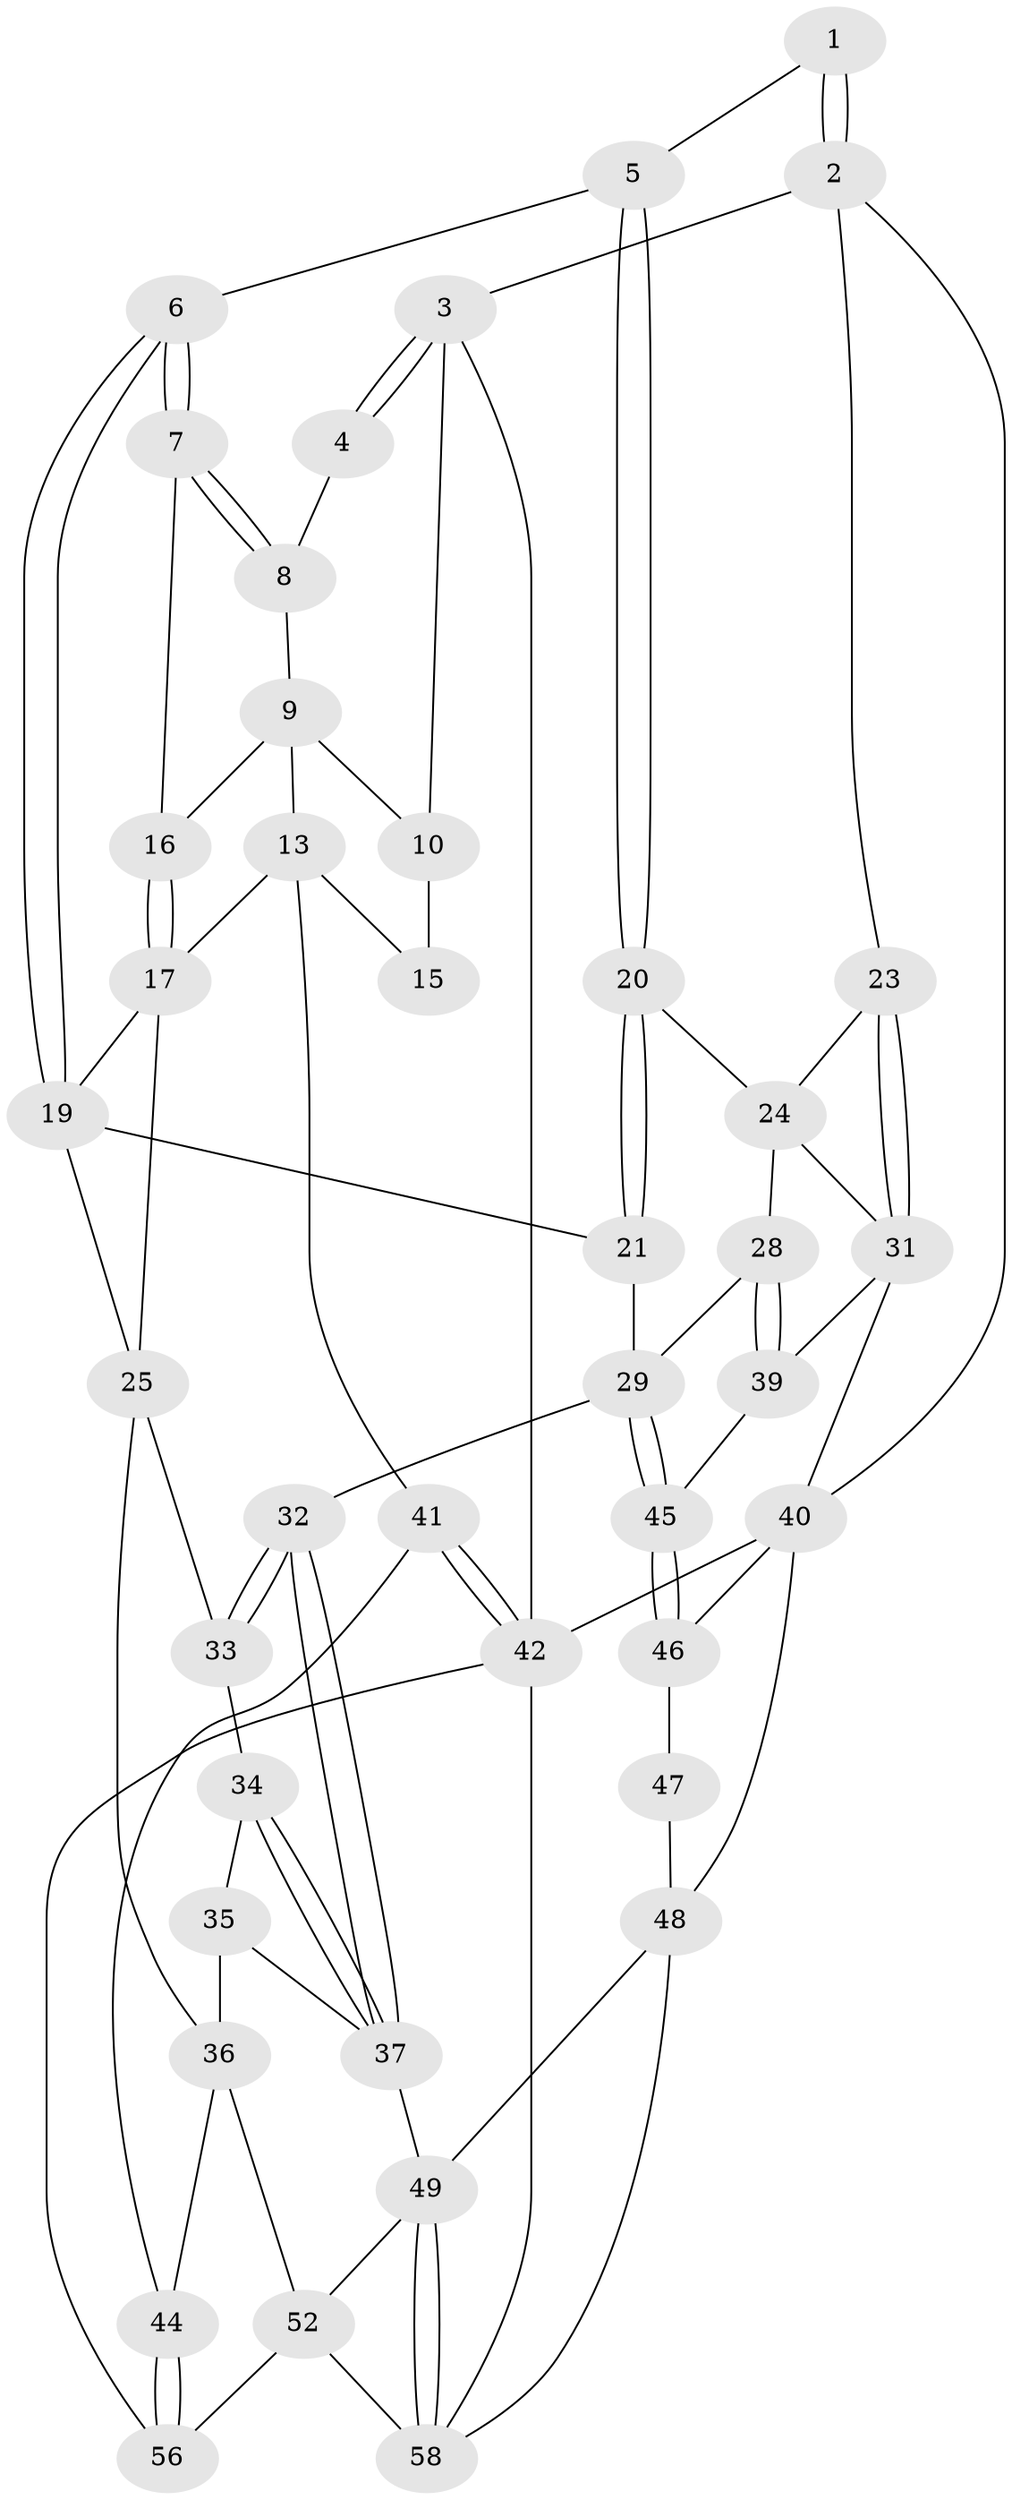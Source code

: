 // Generated by graph-tools (version 1.1) at 2025/52/02/27/25 19:52:44]
// undirected, 42 vertices, 89 edges
graph export_dot {
graph [start="1"]
  node [color=gray90,style=filled];
  1 [pos="+0.7830682154346748+0"];
  2 [pos="+1+0"];
  3 [pos="+0+0"];
  4 [pos="+0.30929420006795255+0"];
  5 [pos="+0.631945883321249+0.12798555066928194"];
  6 [pos="+0.5795315640851165+0.13965108171335539"];
  7 [pos="+0.5772105393336822+0.13819758497990817"];
  8 [pos="+0.30982356540942+0"];
  9 [pos="+0.27114990993017807+0.050004936419039726",super="+12"];
  10 [pos="+0.13170216524334605+0.05234759099548363",super="+11"];
  13 [pos="+0+0.39868153337679024",super="+14"];
  15 [pos="+0+0.18964074423559968"];
  16 [pos="+0.29339944631753867+0.10436234998309163"];
  17 [pos="+0.34367928441648515+0.23115312075332572",super="+18"];
  19 [pos="+0.4396804295312899+0.28565366944892157",super="+22"];
  20 [pos="+0.7664029494097191+0.2928943914897216"];
  21 [pos="+0.5725405260294978+0.44575487132691755"];
  23 [pos="+1+0"];
  24 [pos="+0.7915088803844885+0.2974363179440786",super="+27"];
  25 [pos="+0.28071545822986704+0.4832692827479983",super="+26"];
  28 [pos="+0.8246434678780733+0.536081584992019"];
  29 [pos="+0.6323718395549802+0.5828573293139814",super="+30"];
  31 [pos="+1+0.4886946548402136",super="+38"];
  32 [pos="+0.5364519047560962+0.5766757708911294"];
  33 [pos="+0.28630303714312216+0.4872863229951103"];
  34 [pos="+0.3330379805771536+0.6109788387609361"];
  35 [pos="+0.32650198348985665+0.6815101215564606"];
  36 [pos="+0.1863884628846423+0.6756985389620982",super="+43"];
  37 [pos="+0.5299003331348349+0.5888575085336991",super="+51"];
  39 [pos="+0.9456054623565696+0.6829717112708905"];
  40 [pos="+1+1",super="+53"];
  41 [pos="+0+0.6344480849564305"];
  42 [pos="+0+1",super="+57"];
  44 [pos="+0.14005381275630793+0.8161379380859001"];
  45 [pos="+0.7357438969104916+0.7472246988987468"];
  46 [pos="+0.7339772191463335+0.7511539294814777",super="+54"];
  47 [pos="+0.5841234910460721+0.8395512534978764"];
  48 [pos="+0.500880674015796+0.8267814936084343",super="+59"];
  49 [pos="+0.4802645362823936+0.8155994969866536",super="+50"];
  52 [pos="+0.29143997107924713+0.8226525730041806",super="+55"];
  56 [pos="+0.1083122149566495+0.9209324232116223"];
  58 [pos="+0.3531919277090246+1",super="+60"];
  1 -- 2;
  1 -- 2;
  1 -- 5;
  2 -- 3;
  2 -- 23;
  2 -- 40;
  3 -- 4;
  3 -- 4;
  3 -- 42;
  3 -- 10;
  4 -- 8;
  5 -- 6;
  5 -- 20;
  5 -- 20;
  6 -- 7;
  6 -- 7;
  6 -- 19;
  6 -- 19;
  7 -- 8;
  7 -- 8;
  7 -- 16;
  8 -- 9;
  9 -- 10;
  9 -- 16;
  9 -- 13;
  10 -- 15 [weight=2];
  13 -- 17;
  13 -- 41;
  13 -- 15;
  16 -- 17;
  16 -- 17;
  17 -- 19;
  17 -- 25;
  19 -- 25;
  19 -- 21;
  20 -- 21;
  20 -- 21;
  20 -- 24;
  21 -- 29;
  23 -- 24;
  23 -- 31;
  23 -- 31;
  24 -- 28;
  24 -- 31;
  25 -- 33;
  25 -- 36;
  28 -- 29;
  28 -- 39;
  28 -- 39;
  29 -- 45;
  29 -- 45;
  29 -- 32;
  31 -- 40;
  31 -- 39;
  32 -- 33;
  32 -- 33;
  32 -- 37;
  32 -- 37;
  33 -- 34;
  34 -- 35;
  34 -- 37;
  34 -- 37;
  35 -- 36;
  35 -- 37;
  36 -- 44;
  36 -- 52;
  37 -- 49;
  39 -- 45;
  40 -- 42;
  40 -- 46;
  40 -- 48;
  41 -- 42;
  41 -- 42;
  41 -- 44;
  42 -- 56;
  42 -- 58;
  44 -- 56;
  44 -- 56;
  45 -- 46;
  45 -- 46;
  46 -- 47 [weight=2];
  47 -- 48;
  48 -- 49;
  48 -- 58;
  49 -- 58;
  49 -- 58;
  49 -- 52;
  52 -- 56;
  52 -- 58;
}
